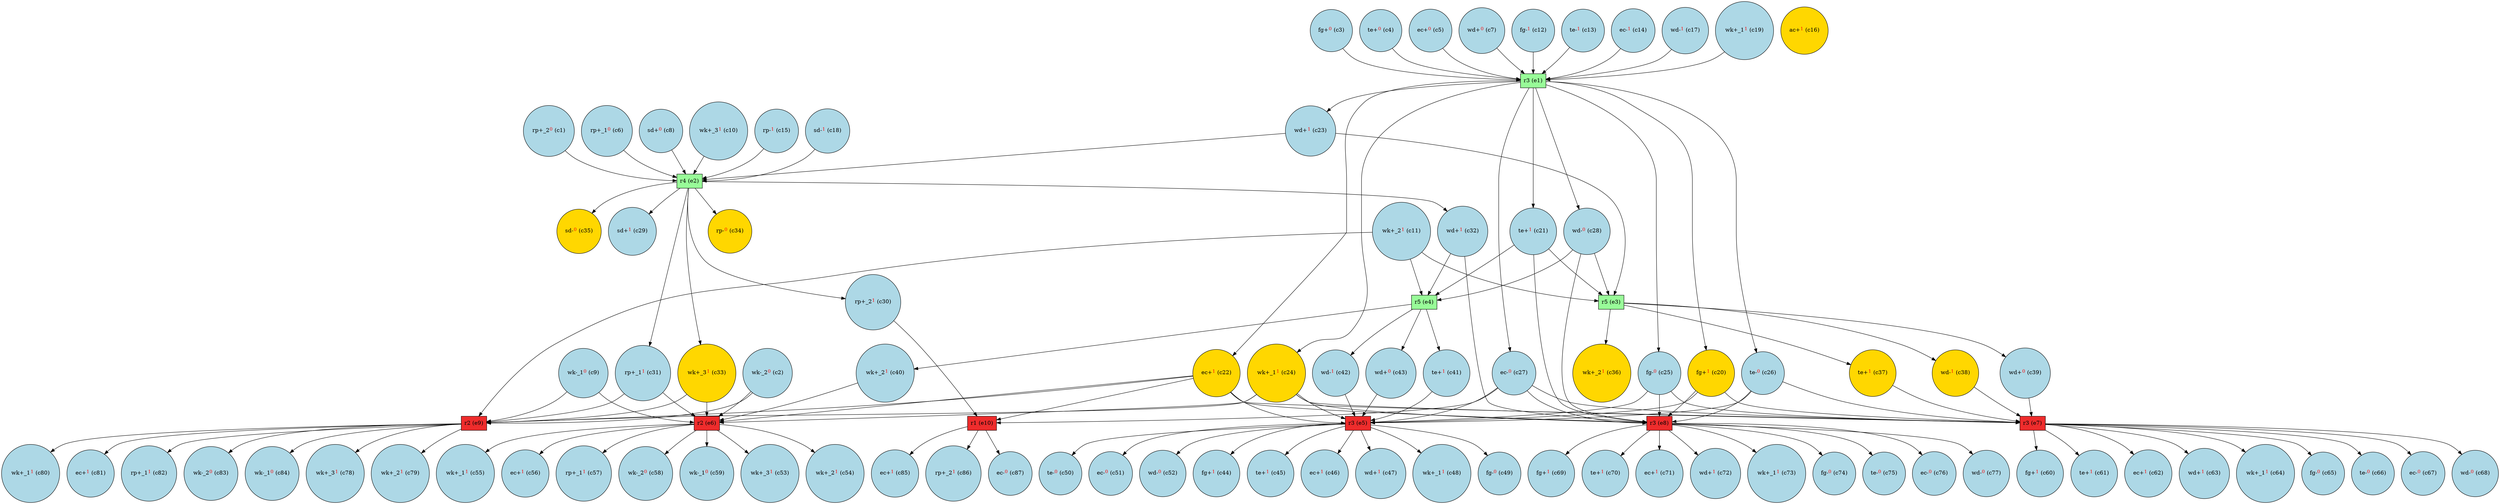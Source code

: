 digraph test {
  c1 -> e2;
  c2 -> e6;
  c2 -> e9;
  c3 -> e1;
  c4 -> e1;
  c5 -> e1;
  c6 -> e2;
  c7 -> e1;
  c8 -> e2;
  c9 -> e6;
  c9 -> e9;
  c10 -> e2;
  c11 -> e4;
  c11 -> e9;
  c11 -> e3;
  c12 -> e1;
  c13 -> e1;
  c14 -> e1;
  c15 -> e2;
  c17 -> e1;
  c18 -> e2;
  c19 -> e1;
  e1 -> c20;
  c20 -> e5;
  c20 -> e7;
  c20 -> e8;
  e1 -> c21;
  c21 -> e4;
  c21 -> e8;
  c21 -> e3;
  e1 -> c22;
  c22 -> e5;
  c22 -> e6;
  c22 -> e7;
  c22 -> e8;
  c22 -> e9;
  c22 -> e10;
  e1 -> c23;
  c23 -> e3;
  c23 -> e2;
  e1 -> c24;
  c24 -> e5;
  c24 -> e6;
  c24 -> e7;
  c24 -> e8;
  c24 -> e9;
  e1 -> c25;
  c25 -> e5;
  c25 -> e7;
  c25 -> e8;
  e1 -> c26;
  c26 -> e5;
  c26 -> e7;
  c26 -> e8;
  e1 -> c27;
  c27 -> e5;
  c27 -> e7;
  c27 -> e8;
  c27 -> e10;
  e1 -> c28;
  c28 -> e4;
  c28 -> e8;
  c28 -> e3;
  e2 -> c29;
  e2 -> c30;
  c30 -> e10;
  e2 -> c31;
  c31 -> e6;
  c31 -> e9;
  e2 -> c32;
  c32 -> e4;
  c32 -> e8;
  e2 -> c33;
  c33 -> e6;
  c33 -> e9;
  e2 -> c34;
  e2 -> c35;
  e3 -> c36;
  e3 -> c37;
  c37 -> e7;
  e3 -> c38;
  c38 -> e7;
  e3 -> c39;
  c39 -> e7;
  e4 -> c40;
  c40 -> e6;
  e4 -> c41;
  c41 -> e5;
  e4 -> c42;
  c42 -> e5;
  e4 -> c43;
  c43 -> e5;
  e5 -> c44;
  e5 -> c45;
  e5 -> c46;
  e5 -> c47;
  e5 -> c48;
  e5 -> c49;
  e5 -> c50;
  e5 -> c51;
  e5 -> c52;
  e6 -> c53;
  e6 -> c54;
  e6 -> c55;
  e6 -> c56;
  e6 -> c57;
  e6 -> c58;
  e6 -> c59;
  e7 -> c60;
  e7 -> c61;
  e7 -> c62;
  e7 -> c63;
  e7 -> c64;
  e7 -> c65;
  e7 -> c66;
  e7 -> c67;
  e7 -> c68;
  e8 -> c69;
  e8 -> c70;
  e8 -> c71;
  e8 -> c72;
  e8 -> c73;
  e8 -> c74;
  e8 -> c75;
  e8 -> c76;
  e8 -> c77;
  e9 -> c78;
  e9 -> c79;
  e9 -> c80;
  e9 -> c81;
  e9 -> c82;
  e9 -> c83;
  e9 -> c84;
  e10 -> c85;
  e10 -> c86;
  e10 -> c87;
  c1 [fillcolor=lightblue label= <rp+_2<FONT COLOR="red"><SUP>0</SUP></FONT>&nbsp;(c1)> shape=circle style=filled];
  c2 [fillcolor=lightblue label= <wk-_2<FONT COLOR="red"><SUP>0</SUP></FONT>&nbsp;(c2)> shape=circle style=filled];
  c3 [fillcolor=lightblue label= <fg+<FONT COLOR="red"><SUP>0</SUP></FONT>&nbsp;(c3)> shape=circle style=filled];
  c4 [fillcolor=lightblue label= <te+<FONT COLOR="red"><SUP>0</SUP></FONT>&nbsp;(c4)> shape=circle style=filled];
  c5 [fillcolor=lightblue label= <ec+<FONT COLOR="red"><SUP>0</SUP></FONT>&nbsp;(c5)> shape=circle style=filled];
  c6 [fillcolor=lightblue label= <rp+_1<FONT COLOR="red"><SUP>0</SUP></FONT>&nbsp;(c6)> shape=circle style=filled];
  c7 [fillcolor=lightblue label= <wd+<FONT COLOR="red"><SUP>0</SUP></FONT>&nbsp;(c7)> shape=circle style=filled];
  c8 [fillcolor=lightblue label= <sd+<FONT COLOR="red"><SUP>0</SUP></FONT>&nbsp;(c8)> shape=circle style=filled];
  c9 [fillcolor=lightblue label= <wk-_1<FONT COLOR="red"><SUP>0</SUP></FONT>&nbsp;(c9)> shape=circle style=filled];
  c10 [fillcolor=lightblue label= <wk+_3<FONT COLOR="red"><SUP>1</SUP></FONT>&nbsp;(c10)> shape=circle style=filled];
  c11 [fillcolor=lightblue label= <wk+_2<FONT COLOR="red"><SUP>1</SUP></FONT>&nbsp;(c11)> shape=circle style=filled];
  c12 [fillcolor=lightblue label= <fg-<FONT COLOR="red"><SUP>1</SUP></FONT>&nbsp;(c12)> shape=circle style=filled];
  c13 [fillcolor=lightblue label= <te-<FONT COLOR="red"><SUP>1</SUP></FONT>&nbsp;(c13)> shape=circle style=filled];
  c14 [fillcolor=lightblue label= <ec-<FONT COLOR="red"><SUP>1</SUP></FONT>&nbsp;(c14)> shape=circle style=filled];
  c15 [fillcolor=lightblue label= <rp-<FONT COLOR="red"><SUP>1</SUP></FONT>&nbsp;(c15)> shape=circle style=filled];
  c16 [fillcolor=gold label= <ac+<FONT COLOR="red"><SUP>1</SUP></FONT>&nbsp;(c16)> shape=circle style=filled];
  c17 [fillcolor=lightblue label= <wd-<FONT COLOR="red"><SUP>1</SUP></FONT>&nbsp;(c17)> shape=circle style=filled];
  c18 [fillcolor=lightblue label= <sd-<FONT COLOR="red"><SUP>1</SUP></FONT>&nbsp;(c18)> shape=circle style=filled];
  c19 [fillcolor=lightblue label= <wk+_1<FONT COLOR="red"><SUP>1</SUP></FONT>&nbsp;(c19)> shape=circle style=filled];
  c20 [fillcolor=gold label= <fg+<FONT COLOR="red"><SUP>1</SUP></FONT>&nbsp;(c20)> shape=circle style=filled];
  c21 [fillcolor=lightblue label= <te+<FONT COLOR="red"><SUP>1</SUP></FONT>&nbsp;(c21)> shape=circle style=filled];
  c22 [fillcolor=gold label= <ec+<FONT COLOR="red"><SUP>1</SUP></FONT>&nbsp;(c22)> shape=circle style=filled];
  c23 [fillcolor=lightblue label= <wd+<FONT COLOR="red"><SUP>1</SUP></FONT>&nbsp;(c23)> shape=circle style=filled];
  c24 [fillcolor=gold label= <wk+_1<FONT COLOR="red"><SUP>1</SUP></FONT>&nbsp;(c24)> shape=circle style=filled];
  c25 [fillcolor=lightblue label= <fg-<FONT COLOR="red"><SUP>0</SUP></FONT>&nbsp;(c25)> shape=circle style=filled];
  c26 [fillcolor=lightblue label= <te-<FONT COLOR="red"><SUP>0</SUP></FONT>&nbsp;(c26)> shape=circle style=filled];
  c27 [fillcolor=lightblue label= <ec-<FONT COLOR="red"><SUP>0</SUP></FONT>&nbsp;(c27)> shape=circle style=filled];
  c28 [fillcolor=lightblue label= <wd-<FONT COLOR="red"><SUP>0</SUP></FONT>&nbsp;(c28)> shape=circle style=filled];
  c29 [fillcolor=lightblue label= <sd+<FONT COLOR="red"><SUP>1</SUP></FONT>&nbsp;(c29)> shape=circle style=filled];
  c30 [fillcolor=lightblue label= <rp+_2<FONT COLOR="red"><SUP>1</SUP></FONT>&nbsp;(c30)> shape=circle style=filled];
  c31 [fillcolor=lightblue label= <rp+_1<FONT COLOR="red"><SUP>1</SUP></FONT>&nbsp;(c31)> shape=circle style=filled];
  c32 [fillcolor=lightblue label= <wd+<FONT COLOR="red"><SUP>1</SUP></FONT>&nbsp;(c32)> shape=circle style=filled];
  c33 [fillcolor=gold label= <wk+_3<FONT COLOR="red"><SUP>1</SUP></FONT>&nbsp;(c33)> shape=circle style=filled];
  c34 [fillcolor=gold label= <rp-<FONT COLOR="red"><SUP>0</SUP></FONT>&nbsp;(c34)> shape=circle style=filled];
  c35 [fillcolor=gold label= <sd-<FONT COLOR="red"><SUP>0</SUP></FONT>&nbsp;(c35)> shape=circle style=filled];
  c36 [fillcolor=gold label= <wk+_2<FONT COLOR="red"><SUP>1</SUP></FONT>&nbsp;(c36)> shape=circle style=filled];
  c37 [fillcolor=gold label= <te+<FONT COLOR="red"><SUP>1</SUP></FONT>&nbsp;(c37)> shape=circle style=filled];
  c38 [fillcolor=gold label= <wd-<FONT COLOR="red"><SUP>1</SUP></FONT>&nbsp;(c38)> shape=circle style=filled];
  c39 [fillcolor=lightblue label= <wd+<FONT COLOR="red"><SUP>0</SUP></FONT>&nbsp;(c39)> shape=circle style=filled];
  c40 [fillcolor=lightblue label= <wk+_2<FONT COLOR="red"><SUP>1</SUP></FONT>&nbsp;(c40)> shape=circle style=filled];
  c41 [fillcolor=lightblue label= <te+<FONT COLOR="red"><SUP>1</SUP></FONT>&nbsp;(c41)> shape=circle style=filled];
  c42 [fillcolor=lightblue label= <wd-<FONT COLOR="red"><SUP>1</SUP></FONT>&nbsp;(c42)> shape=circle style=filled];
  c43 [fillcolor=lightblue label= <wd+<FONT COLOR="red"><SUP>0</SUP></FONT>&nbsp;(c43)> shape=circle style=filled];
  c44 [fillcolor=lightblue label= <fg+<FONT COLOR="red"><SUP>1</SUP></FONT>&nbsp;(c44)> shape=circle style=filled];
  c45 [fillcolor=lightblue label= <te+<FONT COLOR="red"><SUP>1</SUP></FONT>&nbsp;(c45)> shape=circle style=filled];
  c46 [fillcolor=lightblue label= <ec+<FONT COLOR="red"><SUP>1</SUP></FONT>&nbsp;(c46)> shape=circle style=filled];
  c47 [fillcolor=lightblue label= <wd+<FONT COLOR="red"><SUP>1</SUP></FONT>&nbsp;(c47)> shape=circle style=filled];
  c48 [fillcolor=lightblue label= <wk+_1<FONT COLOR="red"><SUP>1</SUP></FONT>&nbsp;(c48)> shape=circle style=filled];
  c49 [fillcolor=lightblue label= <fg-<FONT COLOR="red"><SUP>0</SUP></FONT>&nbsp;(c49)> shape=circle style=filled];
  c50 [fillcolor=lightblue label= <te-<FONT COLOR="red"><SUP>0</SUP></FONT>&nbsp;(c50)> shape=circle style=filled];
  c51 [fillcolor=lightblue label= <ec-<FONT COLOR="red"><SUP>0</SUP></FONT>&nbsp;(c51)> shape=circle style=filled];
  c52 [fillcolor=lightblue label= <wd-<FONT COLOR="red"><SUP>0</SUP></FONT>&nbsp;(c52)> shape=circle style=filled];
  c53 [fillcolor=lightblue label= <wk+_3<FONT COLOR="red"><SUP>1</SUP></FONT>&nbsp;(c53)> shape=circle style=filled];
  c54 [fillcolor=lightblue label= <wk+_2<FONT COLOR="red"><SUP>1</SUP></FONT>&nbsp;(c54)> shape=circle style=filled];
  c55 [fillcolor=lightblue label= <wk+_1<FONT COLOR="red"><SUP>1</SUP></FONT>&nbsp;(c55)> shape=circle style=filled];
  c56 [fillcolor=lightblue label= <ec+<FONT COLOR="red"><SUP>1</SUP></FONT>&nbsp;(c56)> shape=circle style=filled];
  c57 [fillcolor=lightblue label= <rp+_1<FONT COLOR="red"><SUP>1</SUP></FONT>&nbsp;(c57)> shape=circle style=filled];
  c58 [fillcolor=lightblue label= <wk-_2<FONT COLOR="red"><SUP>0</SUP></FONT>&nbsp;(c58)> shape=circle style=filled];
  c59 [fillcolor=lightblue label= <wk-_1<FONT COLOR="red"><SUP>0</SUP></FONT>&nbsp;(c59)> shape=circle style=filled];
  c60 [fillcolor=lightblue label= <fg+<FONT COLOR="red"><SUP>1</SUP></FONT>&nbsp;(c60)> shape=circle style=filled];
  c61 [fillcolor=lightblue label= <te+<FONT COLOR="red"><SUP>1</SUP></FONT>&nbsp;(c61)> shape=circle style=filled];
  c62 [fillcolor=lightblue label= <ec+<FONT COLOR="red"><SUP>1</SUP></FONT>&nbsp;(c62)> shape=circle style=filled];
  c63 [fillcolor=lightblue label= <wd+<FONT COLOR="red"><SUP>1</SUP></FONT>&nbsp;(c63)> shape=circle style=filled];
  c64 [fillcolor=lightblue label= <wk+_1<FONT COLOR="red"><SUP>1</SUP></FONT>&nbsp;(c64)> shape=circle style=filled];
  c65 [fillcolor=lightblue label= <fg-<FONT COLOR="red"><SUP>0</SUP></FONT>&nbsp;(c65)> shape=circle style=filled];
  c66 [fillcolor=lightblue label= <te-<FONT COLOR="red"><SUP>0</SUP></FONT>&nbsp;(c66)> shape=circle style=filled];
  c67 [fillcolor=lightblue label= <ec-<FONT COLOR="red"><SUP>0</SUP></FONT>&nbsp;(c67)> shape=circle style=filled];
  c68 [fillcolor=lightblue label= <wd-<FONT COLOR="red"><SUP>0</SUP></FONT>&nbsp;(c68)> shape=circle style=filled];
  c69 [fillcolor=lightblue label= <fg+<FONT COLOR="red"><SUP>1</SUP></FONT>&nbsp;(c69)> shape=circle style=filled];
  c70 [fillcolor=lightblue label= <te+<FONT COLOR="red"><SUP>1</SUP></FONT>&nbsp;(c70)> shape=circle style=filled];
  c71 [fillcolor=lightblue label= <ec+<FONT COLOR="red"><SUP>1</SUP></FONT>&nbsp;(c71)> shape=circle style=filled];
  c72 [fillcolor=lightblue label= <wd+<FONT COLOR="red"><SUP>1</SUP></FONT>&nbsp;(c72)> shape=circle style=filled];
  c73 [fillcolor=lightblue label= <wk+_1<FONT COLOR="red"><SUP>1</SUP></FONT>&nbsp;(c73)> shape=circle style=filled];
  c74 [fillcolor=lightblue label= <fg-<FONT COLOR="red"><SUP>0</SUP></FONT>&nbsp;(c74)> shape=circle style=filled];
  c75 [fillcolor=lightblue label= <te-<FONT COLOR="red"><SUP>0</SUP></FONT>&nbsp;(c75)> shape=circle style=filled];
  c76 [fillcolor=lightblue label= <ec-<FONT COLOR="red"><SUP>0</SUP></FONT>&nbsp;(c76)> shape=circle style=filled];
  c77 [fillcolor=lightblue label= <wd-<FONT COLOR="red"><SUP>0</SUP></FONT>&nbsp;(c77)> shape=circle style=filled];
  c78 [fillcolor=lightblue label= <wk+_3<FONT COLOR="red"><SUP>1</SUP></FONT>&nbsp;(c78)> shape=circle style=filled];
  c79 [fillcolor=lightblue label= <wk+_2<FONT COLOR="red"><SUP>1</SUP></FONT>&nbsp;(c79)> shape=circle style=filled];
  c80 [fillcolor=lightblue label= <wk+_1<FONT COLOR="red"><SUP>1</SUP></FONT>&nbsp;(c80)> shape=circle style=filled];
  c81 [fillcolor=lightblue label= <ec+<FONT COLOR="red"><SUP>1</SUP></FONT>&nbsp;(c81)> shape=circle style=filled];
  c82 [fillcolor=lightblue label= <rp+_1<FONT COLOR="red"><SUP>1</SUP></FONT>&nbsp;(c82)> shape=circle style=filled];
  c83 [fillcolor=lightblue label= <wk-_2<FONT COLOR="red"><SUP>0</SUP></FONT>&nbsp;(c83)> shape=circle style=filled];
  c84 [fillcolor=lightblue label= <wk-_1<FONT COLOR="red"><SUP>0</SUP></FONT>&nbsp;(c84)> shape=circle style=filled];
  c85 [fillcolor=lightblue label= <ec+<FONT COLOR="red"><SUP>1</SUP></FONT>&nbsp;(c85)> shape=circle style=filled];
  c86 [fillcolor=lightblue label= <rp+_2<FONT COLOR="red"><SUP>1</SUP></FONT>&nbsp;(c86)> shape=circle style=filled];
  c87 [fillcolor=lightblue label= <ec-<FONT COLOR="red"><SUP>0</SUP></FONT>&nbsp;(c87)> shape=circle style=filled];
  e1 [fillcolor=palegreen label="r3 (e1)" shape=box style=filled];
  e2 [fillcolor=palegreen label="r4 (e2)" shape=box style=filled];
  e3 [fillcolor=palegreen label="r5 (e3)" shape=box style=filled];
  e4 [fillcolor=palegreen label="r5 (e4)" shape=box style=filled];
  e5 [fillcolor=firebrick2 label="r3 (e5)" shape=box style=filled];
  e6 [fillcolor=firebrick2 label="r2 (e6)" shape=box style=filled];
  e7 [fillcolor=firebrick2 label="r3 (e7)" shape=box style=filled];
  e8 [fillcolor=firebrick2 label="r3 (e8)" shape=box style=filled];
  e9 [fillcolor=firebrick2 label="r2 (e9)" shape=box style=filled];
  e10 [fillcolor=firebrick2 label="r1 (e10)" shape=box style=filled];
}
